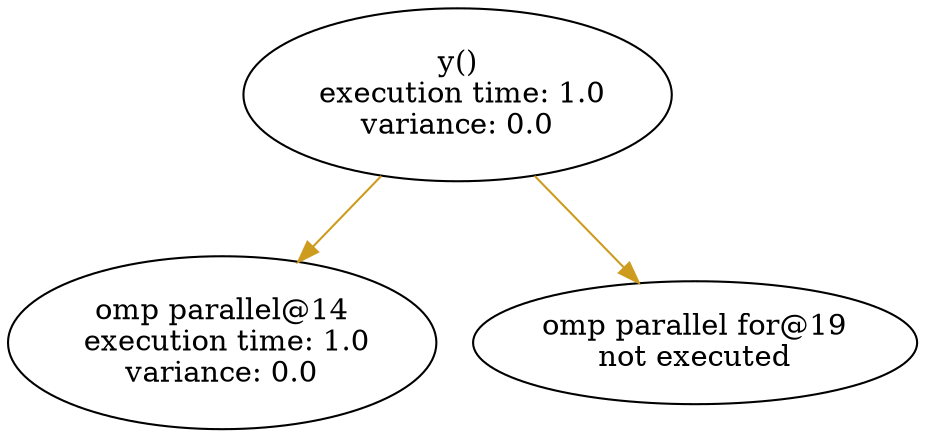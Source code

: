 digraph G {
	graph [bb="0,0,385,204"];
	node [label="\N"];
	"omp parallel@14"	 [height=1.1471,
		label="omp parallel@14\n execution time: 1.0\nvariance: 0.0",
		pos="89,42",
		width=2.4853];
	y	 [height=1.1471,
		label="y()\n execution time: 1.0\nvariance: 0.0",
		pos="190,162",
		width=2.4853];
	y -> "omp parallel@14"	 [color=goldenrod3,
		pos="e,121.27,80.707 157.77,123.34 148.29,112.27 137.82,100.04 127.97,88.535"];
	"omp parallel for@19"	 [height=0.8171,
		label="omp parallel for@19\nnot executed",
		pos="291,42",
		width=2.6125];
	y -> "omp parallel for@19"	 [color=goldenrod3,
		pos="e,267.38,70.59 222.23,123.34 234.61,108.88 248.67,92.455 260.84,78.236"];
}
